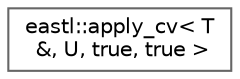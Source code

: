 digraph "类继承关系图"
{
 // LATEX_PDF_SIZE
  bgcolor="transparent";
  edge [fontname=Helvetica,fontsize=10,labelfontname=Helvetica,labelfontsize=10];
  node [fontname=Helvetica,fontsize=10,shape=box,height=0.2,width=0.4];
  rankdir="LR";
  Node0 [id="Node000000",label="eastl::apply_cv\< T\l &, U, true, true \>",height=0.2,width=0.4,color="grey40", fillcolor="white", style="filled",URL="$structeastl_1_1apply__cv_3_01_t_01_6_00_01_u_00_01true_00_01true_01_4.html",tooltip=" "];
}
